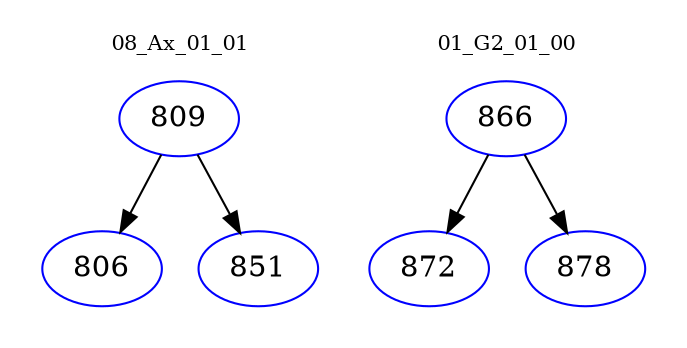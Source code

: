 digraph{
subgraph cluster_0 {
color = white
label = "08_Ax_01_01";
fontsize=10;
T0_809 [label="809", color="blue"]
T0_809 -> T0_806 [color="black"]
T0_806 [label="806", color="blue"]
T0_809 -> T0_851 [color="black"]
T0_851 [label="851", color="blue"]
}
subgraph cluster_1 {
color = white
label = "01_G2_01_00";
fontsize=10;
T1_866 [label="866", color="blue"]
T1_866 -> T1_872 [color="black"]
T1_872 [label="872", color="blue"]
T1_866 -> T1_878 [color="black"]
T1_878 [label="878", color="blue"]
}
}
